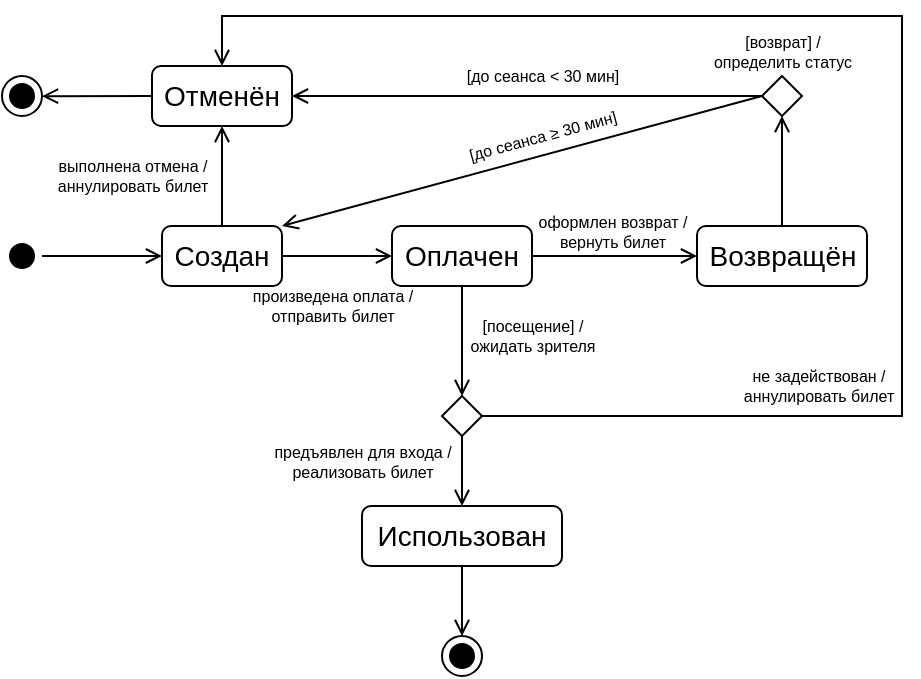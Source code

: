 <mxfile version="25.0.3">
  <diagram name="Билет" id="yb4P6ZWHLYMD32XUaaj4">
    <mxGraphModel dx="869" dy="464" grid="1" gridSize="10" guides="1" tooltips="1" connect="1" arrows="1" fold="1" page="1" pageScale="1" pageWidth="827" pageHeight="1169" math="0" shadow="0">
      <root>
        <mxCell id="0" />
        <mxCell id="1" parent="0" />
        <mxCell id="dq3qynxMWd-uubnoRxsl-30" value="[до сеанса &amp;lt; 30 мин]" style="text;html=1;align=center;verticalAlign=middle;resizable=0;points=[];autosize=1;strokeColor=none;fillColor=none;fontSize=8;rotation=0;" parent="1" vertex="1">
          <mxGeometry x="405" y="440" width="100" height="20" as="geometry" />
        </mxCell>
        <mxCell id="dq3qynxMWd-uubnoRxsl-1" value="" style="ellipse;html=1;shape=startState;fillColor=#000000;strokeColor=#000000;direction=north;aspect=fixed;" parent="1" vertex="1">
          <mxGeometry x="185" y="530" width="20" height="20" as="geometry" />
        </mxCell>
        <mxCell id="dq3qynxMWd-uubnoRxsl-3" value="Создан" style="rounded=1;whiteSpace=wrap;html=1;fontSize=14;" parent="1" vertex="1">
          <mxGeometry x="265" y="525" width="60" height="30" as="geometry" />
        </mxCell>
        <mxCell id="dq3qynxMWd-uubnoRxsl-4" value="Оплачен" style="rounded=1;whiteSpace=wrap;html=1;fontSize=14;" parent="1" vertex="1">
          <mxGeometry x="380" y="525" width="70" height="30" as="geometry" />
        </mxCell>
        <mxCell id="dq3qynxMWd-uubnoRxsl-5" value="Отменён" style="rounded=1;whiteSpace=wrap;html=1;fontSize=14;" parent="1" vertex="1">
          <mxGeometry x="260" y="445" width="70" height="30" as="geometry" />
        </mxCell>
        <mxCell id="dq3qynxMWd-uubnoRxsl-6" value="Использован" style="rounded=1;whiteSpace=wrap;html=1;fontSize=14;" parent="1" vertex="1">
          <mxGeometry x="365" y="665" width="100" height="30" as="geometry" />
        </mxCell>
        <mxCell id="dq3qynxMWd-uubnoRxsl-7" value="Возвращён" style="rounded=1;whiteSpace=wrap;html=1;fontSize=14;" parent="1" vertex="1">
          <mxGeometry x="532.5" y="525" width="85" height="30" as="geometry" />
        </mxCell>
        <mxCell id="dq3qynxMWd-uubnoRxsl-8" value="" style="endArrow=open;html=1;rounded=0;endFill=0;exitX=1;exitY=0.5;exitDx=0;exitDy=0;entryX=0;entryY=0.5;entryDx=0;entryDy=0;" parent="1" source="dq3qynxMWd-uubnoRxsl-3" target="dq3qynxMWd-uubnoRxsl-4" edge="1">
          <mxGeometry width="50" height="50" relative="1" as="geometry">
            <mxPoint x="475" y="575" as="sourcePoint" />
            <mxPoint x="525" y="525" as="targetPoint" />
          </mxGeometry>
        </mxCell>
        <mxCell id="dq3qynxMWd-uubnoRxsl-9" value="" style="endArrow=open;html=1;rounded=0;endFill=0;exitX=0.5;exitY=1;exitDx=0;exitDy=0;entryX=0.5;entryY=0;entryDx=0;entryDy=0;" parent="1" source="dq3qynxMWd-uubnoRxsl-4" target="C0QP1Cck8646qwJd5_Su-2" edge="1">
          <mxGeometry width="50" height="50" relative="1" as="geometry">
            <mxPoint x="325" y="595" as="sourcePoint" />
            <mxPoint x="490" y="530" as="targetPoint" />
          </mxGeometry>
        </mxCell>
        <mxCell id="dq3qynxMWd-uubnoRxsl-10" value="" style="endArrow=open;html=1;rounded=0;endFill=0;exitX=0.5;exitY=0;exitDx=0;exitDy=0;entryX=0.5;entryY=1;entryDx=0;entryDy=0;" parent="1" source="dq3qynxMWd-uubnoRxsl-3" target="dq3qynxMWd-uubnoRxsl-5" edge="1">
          <mxGeometry width="50" height="50" relative="1" as="geometry">
            <mxPoint x="335" y="550" as="sourcePoint" />
            <mxPoint x="390" y="550" as="targetPoint" />
          </mxGeometry>
        </mxCell>
        <mxCell id="dq3qynxMWd-uubnoRxsl-11" value="" style="endArrow=open;html=1;rounded=0;endFill=0;entryX=0;entryY=0.5;entryDx=0;entryDy=0;" parent="1" source="dq3qynxMWd-uubnoRxsl-1" target="dq3qynxMWd-uubnoRxsl-3" edge="1">
          <mxGeometry width="50" height="50" relative="1" as="geometry">
            <mxPoint x="335" y="550" as="sourcePoint" />
            <mxPoint x="390" y="550" as="targetPoint" />
          </mxGeometry>
        </mxCell>
        <mxCell id="dq3qynxMWd-uubnoRxsl-13" value="" style="endArrow=open;html=1;rounded=0;endFill=0;entryX=0.5;entryY=1;entryDx=0;entryDy=0;exitX=0.5;exitY=0;exitDx=0;exitDy=0;" parent="1" source="dq3qynxMWd-uubnoRxsl-7" target="dq3qynxMWd-uubnoRxsl-14" edge="1">
          <mxGeometry width="50" height="50" relative="1" as="geometry">
            <mxPoint x="445" y="430" as="sourcePoint" />
            <mxPoint x="385" y="580" as="targetPoint" />
          </mxGeometry>
        </mxCell>
        <mxCell id="dq3qynxMWd-uubnoRxsl-14" value="" style="rhombus;whiteSpace=wrap;html=1;strokeColor=default;fontSize=9;" parent="1" vertex="1">
          <mxGeometry x="565" y="450" width="20" height="20" as="geometry" />
        </mxCell>
        <mxCell id="dq3qynxMWd-uubnoRxsl-15" value="" style="ellipse;html=1;shape=endState;fillColor=#000000;strokeColor=#000000;aspect=fixed;" parent="1" vertex="1">
          <mxGeometry x="405" y="730" width="20" height="20" as="geometry" />
        </mxCell>
        <mxCell id="dq3qynxMWd-uubnoRxsl-17" value="" style="endArrow=open;html=1;rounded=0;endFill=0;exitX=0.5;exitY=1;exitDx=0;exitDy=0;" parent="1" source="dq3qynxMWd-uubnoRxsl-6" target="dq3qynxMWd-uubnoRxsl-15" edge="1">
          <mxGeometry width="50" height="50" relative="1" as="geometry">
            <mxPoint x="740" y="530" as="sourcePoint" />
            <mxPoint x="770" y="570" as="targetPoint" />
          </mxGeometry>
        </mxCell>
        <mxCell id="dq3qynxMWd-uubnoRxsl-18" value="" style="endArrow=open;html=1;rounded=0;endFill=0;entryX=1;entryY=0.5;entryDx=0;entryDy=0;exitX=0;exitY=0.5;exitDx=0;exitDy=0;" parent="1" source="dq3qynxMWd-uubnoRxsl-14" target="dq3qynxMWd-uubnoRxsl-5" edge="1">
          <mxGeometry width="50" height="50" relative="1" as="geometry">
            <mxPoint x="425" y="455" as="sourcePoint" />
            <mxPoint x="425" y="420" as="targetPoint" />
          </mxGeometry>
        </mxCell>
        <mxCell id="dq3qynxMWd-uubnoRxsl-19" value="" style="endArrow=open;html=1;rounded=0;endFill=0;entryX=1;entryY=0;entryDx=0;entryDy=0;exitX=0;exitY=0.5;exitDx=0;exitDy=0;" parent="1" target="dq3qynxMWd-uubnoRxsl-3" edge="1" source="dq3qynxMWd-uubnoRxsl-14">
          <mxGeometry width="50" height="50" relative="1" as="geometry">
            <mxPoint x="415" y="460" as="sourcePoint" />
            <mxPoint x="335" y="500" as="targetPoint" />
          </mxGeometry>
        </mxCell>
        <mxCell id="dq3qynxMWd-uubnoRxsl-20" value="" style="endArrow=open;html=1;rounded=0;endFill=0;entryX=0;entryY=0.5;entryDx=0;entryDy=0;exitX=1;exitY=0.5;exitDx=0;exitDy=0;" parent="1" source="dq3qynxMWd-uubnoRxsl-4" target="dq3qynxMWd-uubnoRxsl-7" edge="1">
          <mxGeometry width="50" height="50" relative="1" as="geometry">
            <mxPoint x="425" y="455" as="sourcePoint" />
            <mxPoint x="425" y="420" as="targetPoint" />
          </mxGeometry>
        </mxCell>
        <mxCell id="dq3qynxMWd-uubnoRxsl-21" value="" style="ellipse;html=1;shape=endState;fillColor=#000000;strokeColor=#000000;aspect=fixed;" parent="1" vertex="1">
          <mxGeometry x="185" y="450" width="20" height="20" as="geometry" />
        </mxCell>
        <mxCell id="dq3qynxMWd-uubnoRxsl-22" value="" style="endArrow=open;html=1;rounded=0;endFill=0;exitX=0;exitY=0.5;exitDx=0;exitDy=0;" parent="1" source="dq3qynxMWd-uubnoRxsl-5" target="dq3qynxMWd-uubnoRxsl-21" edge="1">
          <mxGeometry width="50" height="50" relative="1" as="geometry">
            <mxPoint x="125" y="460" as="sourcePoint" />
            <mxPoint x="225" y="480" as="targetPoint" />
          </mxGeometry>
        </mxCell>
        <mxCell id="dq3qynxMWd-uubnoRxsl-29" value="[до сеанса ≥ 30 мин]" style="text;html=1;align=center;verticalAlign=middle;resizable=0;points=[];autosize=1;strokeColor=none;fillColor=none;fontSize=8;rotation=345;" parent="1" vertex="1">
          <mxGeometry x="405" y="470" width="100" height="20" as="geometry" />
        </mxCell>
        <mxCell id="C0QP1Cck8646qwJd5_Su-2" value="" style="rhombus;whiteSpace=wrap;html=1;strokeColor=default;fontSize=9;" vertex="1" parent="1">
          <mxGeometry x="405" y="610" width="20" height="20" as="geometry" />
        </mxCell>
        <mxCell id="C0QP1Cck8646qwJd5_Su-5" value="" style="endArrow=open;html=1;rounded=0;endFill=0;entryX=0.5;entryY=0;entryDx=0;entryDy=0;exitX=0.5;exitY=1;exitDx=0;exitDy=0;" edge="1" parent="1" source="C0QP1Cck8646qwJd5_Su-2" target="dq3qynxMWd-uubnoRxsl-6">
          <mxGeometry width="50" height="50" relative="1" as="geometry">
            <mxPoint x="540" y="570" as="sourcePoint" />
            <mxPoint x="560" y="560" as="targetPoint" />
          </mxGeometry>
        </mxCell>
        <mxCell id="C0QP1Cck8646qwJd5_Su-7" value="" style="endArrow=open;html=1;rounded=0;exitX=1;exitY=0.5;exitDx=0;exitDy=0;endFill=0;entryX=0.5;entryY=0;entryDx=0;entryDy=0;" edge="1" parent="1" source="C0QP1Cck8646qwJd5_Su-2" target="dq3qynxMWd-uubnoRxsl-5">
          <mxGeometry width="50" height="50" relative="1" as="geometry">
            <mxPoint x="485" y="590" as="sourcePoint" />
            <mxPoint x="295" y="420" as="targetPoint" />
            <Array as="points">
              <mxPoint x="635" y="620" />
              <mxPoint x="635" y="420" />
              <mxPoint x="295" y="420" />
            </Array>
          </mxGeometry>
        </mxCell>
        <mxCell id="C0QP1Cck8646qwJd5_Su-8" value="выполнена отмена /&lt;br&gt;аннулировать билет" style="text;html=1;align=center;verticalAlign=middle;resizable=0;points=[];autosize=1;strokeColor=none;fillColor=none;fontSize=8;rotation=0;" vertex="1" parent="1">
          <mxGeometry x="200" y="485" width="100" height="30" as="geometry" />
        </mxCell>
        <mxCell id="C0QP1Cck8646qwJd5_Su-10" value="[возврат] /&lt;br&gt;определить статус" style="text;html=1;align=center;verticalAlign=middle;resizable=0;points=[];autosize=1;strokeColor=none;fillColor=none;fontSize=8;rotation=0;" vertex="1" parent="1">
          <mxGeometry x="530" y="422.5" width="90" height="30" as="geometry" />
        </mxCell>
        <mxCell id="C0QP1Cck8646qwJd5_Su-11" value="[посещение] /&lt;br&gt;&lt;div&gt;ожидать зрителя&lt;/div&gt;" style="text;html=1;align=center;verticalAlign=middle;resizable=0;points=[];autosize=1;strokeColor=none;fillColor=none;fontSize=8;rotation=0;" vertex="1" parent="1">
          <mxGeometry x="405" y="565" width="90" height="30" as="geometry" />
        </mxCell>
        <mxCell id="C0QP1Cck8646qwJd5_Su-12" value="произведена оплата /&lt;br&gt;отправить билет" style="text;html=1;align=center;verticalAlign=middle;resizable=0;points=[];autosize=1;strokeColor=none;fillColor=none;fontSize=8;rotation=0;" vertex="1" parent="1">
          <mxGeometry x="300" y="550" width="100" height="30" as="geometry" />
        </mxCell>
        <mxCell id="C0QP1Cck8646qwJd5_Su-14" value="оформлен возврат /&lt;br&gt;вернуть билет" style="text;html=1;align=center;verticalAlign=middle;resizable=0;points=[];autosize=1;strokeColor=none;fillColor=none;fontSize=8;rotation=0;" vertex="1" parent="1">
          <mxGeometry x="440" y="512.5" width="100" height="30" as="geometry" />
        </mxCell>
        <mxCell id="C0QP1Cck8646qwJd5_Su-17" value="предъявлен для входа /&lt;br&gt;реализовать билет" style="text;html=1;align=center;verticalAlign=middle;resizable=0;points=[];autosize=1;strokeColor=none;fillColor=none;fontSize=8;rotation=0;" vertex="1" parent="1">
          <mxGeometry x="310" y="627.5" width="110" height="30" as="geometry" />
        </mxCell>
        <mxCell id="C0QP1Cck8646qwJd5_Su-19" value="не задействован /&lt;br&gt;аннулировать билет" style="text;html=1;align=center;verticalAlign=middle;resizable=0;points=[];autosize=1;strokeColor=none;fillColor=none;fontSize=8;rotation=0;" vertex="1" parent="1">
          <mxGeometry x="542.5" y="590" width="100" height="30" as="geometry" />
        </mxCell>
      </root>
    </mxGraphModel>
  </diagram>
</mxfile>

